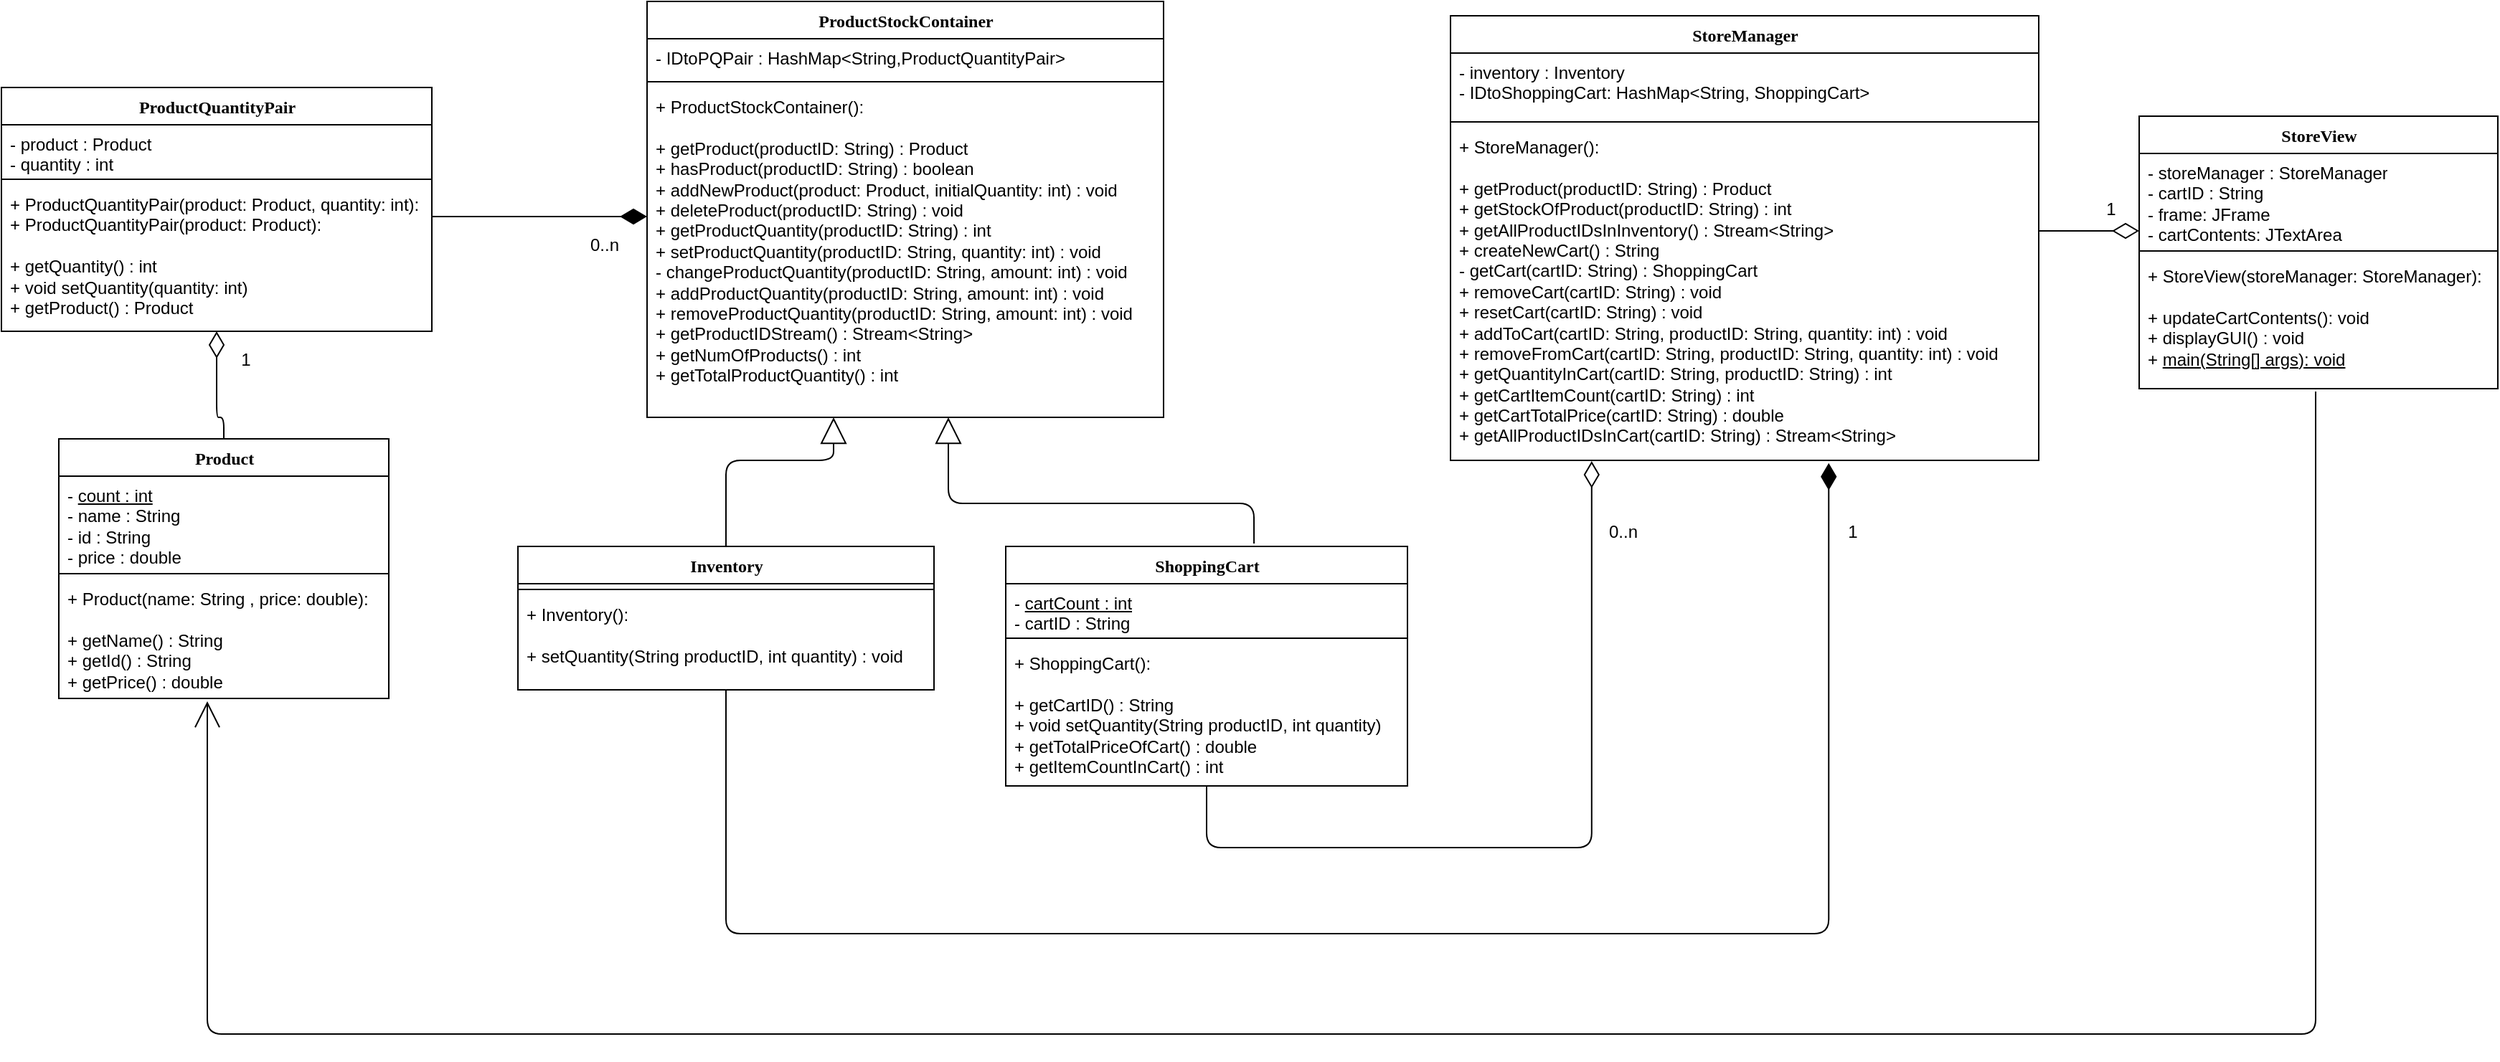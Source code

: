 <mxfile version="14.5.10" type="device"><diagram name="Page-1" id="9f46799a-70d6-7492-0946-bef42562c5a5"><mxGraphModel dx="1550" dy="875" grid="1" gridSize="10" guides="1" tooltips="1" connect="1" arrows="1" fold="1" page="1" pageScale="1" pageWidth="1100" pageHeight="850" background="#ffffff" math="0" shadow="0"><root><mxCell id="0"/><mxCell id="1" parent="0"/><mxCell id="78961159f06e98e8-17" value="ProductQuantityPair" style="swimlane;html=1;fontStyle=1;align=center;verticalAlign=top;childLayout=stackLayout;horizontal=1;startSize=26;horizontalStack=0;resizeParent=1;resizeLast=0;collapsible=1;marginBottom=0;swimlaneFillColor=#ffffff;rounded=0;shadow=0;comic=0;labelBackgroundColor=none;strokeWidth=1;fillColor=none;fontFamily=Verdana;fontSize=12" parent="1" vertex="1"><mxGeometry x="50" y="90" width="300" height="170" as="geometry"/></mxCell><mxCell id="78961159f06e98e8-21" value="- product : Product&lt;br&gt;- quantity : int" style="text;html=1;strokeColor=none;fillColor=none;align=left;verticalAlign=top;spacingLeft=4;spacingRight=4;whiteSpace=wrap;overflow=hidden;rotatable=0;points=[[0,0.5],[1,0.5]];portConstraint=eastwest;" parent="78961159f06e98e8-17" vertex="1"><mxGeometry y="26" width="300" height="34" as="geometry"/></mxCell><mxCell id="78961159f06e98e8-19" value="" style="line;html=1;strokeWidth=1;fillColor=none;align=left;verticalAlign=middle;spacingTop=-1;spacingLeft=3;spacingRight=3;rotatable=0;labelPosition=right;points=[];portConstraint=eastwest;" parent="78961159f06e98e8-17" vertex="1"><mxGeometry y="60" width="300" height="8" as="geometry"/></mxCell><mxCell id="78961159f06e98e8-20" value="+ ProductQuantityPair(product: Product, quantity: int):&lt;br&gt;&lt;div&gt;+ ProductQuantityPair(product: Product):&lt;/div&gt;&lt;div&gt;&lt;br&gt;&lt;/div&gt;+ getQuantity() : int&lt;br&gt;+ void setQuantity(quantity: int)&lt;br&gt;+ getProduct() : Product" style="text;html=1;strokeColor=none;fillColor=none;align=left;verticalAlign=top;spacingLeft=4;spacingRight=4;whiteSpace=wrap;overflow=hidden;rotatable=0;points=[[0,0.5],[1,0.5]];portConstraint=eastwest;" parent="78961159f06e98e8-17" vertex="1"><mxGeometry y="68" width="300" height="92" as="geometry"/></mxCell><mxCell id="78961159f06e98e8-30" value="StoreManager" style="swimlane;html=1;fontStyle=1;align=center;verticalAlign=top;childLayout=stackLayout;horizontal=1;startSize=26;horizontalStack=0;resizeParent=1;resizeLast=0;collapsible=1;marginBottom=0;swimlaneFillColor=#ffffff;rounded=0;shadow=0;comic=0;labelBackgroundColor=none;strokeWidth=1;fillColor=none;fontFamily=Verdana;fontSize=12" parent="1" vertex="1"><mxGeometry x="1060" y="40" width="410" height="310" as="geometry"/></mxCell><mxCell id="78961159f06e98e8-31" value="-  inventory : Inventory&lt;br&gt;- IDtoShoppingCart: HashMap&amp;lt;String, ShoppingCart&amp;gt;" style="text;html=1;strokeColor=none;fillColor=none;align=left;verticalAlign=top;spacingLeft=4;spacingRight=4;whiteSpace=wrap;overflow=hidden;rotatable=0;points=[[0,0.5],[1,0.5]];portConstraint=eastwest;" parent="78961159f06e98e8-30" vertex="1"><mxGeometry y="26" width="410" height="44" as="geometry"/></mxCell><mxCell id="78961159f06e98e8-38" value="" style="line;html=1;strokeWidth=1;fillColor=none;align=left;verticalAlign=middle;spacingTop=-1;spacingLeft=3;spacingRight=3;rotatable=0;labelPosition=right;points=[];portConstraint=eastwest;" parent="78961159f06e98e8-30" vertex="1"><mxGeometry y="70" width="410" height="8" as="geometry"/></mxCell><mxCell id="78961159f06e98e8-39" value="&lt;div&gt;+ StoreManager():&lt;/div&gt;&lt;div&gt;&lt;br&gt;&lt;/div&gt;+ getProduct(productID: String) : Product&lt;br&gt;+ getStockOfProduct(productID: String) : int&lt;br&gt;+ getAllProductIDsInInventory() : Stream&amp;lt;String&amp;gt;&lt;br&gt;+ createNewCart() : String&lt;br&gt;- getCart(cartID: String) : ShoppingCart&lt;br&gt;+ removeCart(cartID: String) : void&lt;br&gt;+ resetCart(cartID: String) : void&lt;br&gt;+ addToCart(cartID: String, productID: String, quantity: int) : void&lt;br&gt;+ removeFromCart(cartID: String, productID: String, quantity: int) : void&lt;br&gt;+ getQuantityInCart(cartID: String, productID: String) : int&lt;br&gt;+ getCartItemCount(cartID: String) : int&lt;br&gt;+ getCartTotalPrice(cartID: String) : double&lt;br&gt;+ getAllProductIDsInCart(cartID: String) : Stream&amp;lt;String&amp;gt;" style="text;html=1;strokeColor=none;fillColor=none;align=left;verticalAlign=top;spacingLeft=4;spacingRight=4;whiteSpace=wrap;overflow=hidden;rotatable=0;points=[[0,0.5],[1,0.5]];portConstraint=eastwest;" parent="78961159f06e98e8-30" vertex="1"><mxGeometry y="78" width="410" height="232" as="geometry"/></mxCell><mxCell id="78961159f06e98e8-43" value="StoreView" style="swimlane;html=1;fontStyle=1;align=center;verticalAlign=top;childLayout=stackLayout;horizontal=1;startSize=26;horizontalStack=0;resizeParent=1;resizeLast=0;collapsible=1;marginBottom=0;swimlaneFillColor=#ffffff;rounded=0;shadow=0;comic=0;labelBackgroundColor=none;strokeWidth=1;fillColor=none;fontFamily=Verdana;fontSize=12" parent="1" vertex="1"><mxGeometry x="1540" y="110" width="250" height="190" as="geometry"/></mxCell><mxCell id="78961159f06e98e8-44" value="- storeManager : StoreManager&lt;br&gt;&lt;div&gt;- cartID : String&lt;/div&gt;&lt;div&gt;- frame: JFrame&lt;/div&gt;&lt;div&gt;- cartContents: JTextArea&lt;/div&gt;&lt;div&gt;&lt;br&gt;&lt;/div&gt;" style="text;html=1;strokeColor=none;fillColor=none;align=left;verticalAlign=top;spacingLeft=4;spacingRight=4;whiteSpace=wrap;overflow=hidden;rotatable=0;points=[[0,0.5],[1,0.5]];portConstraint=eastwest;" parent="78961159f06e98e8-43" vertex="1"><mxGeometry y="26" width="250" height="64" as="geometry"/></mxCell><mxCell id="78961159f06e98e8-51" value="" style="line;html=1;strokeWidth=1;fillColor=none;align=left;verticalAlign=middle;spacingTop=-1;spacingLeft=3;spacingRight=3;rotatable=0;labelPosition=right;points=[];portConstraint=eastwest;" parent="78961159f06e98e8-43" vertex="1"><mxGeometry y="90" width="250" height="8" as="geometry"/></mxCell><mxCell id="78961159f06e98e8-52" value="&lt;div&gt;+ StoreView(storeManager: StoreManager):&lt;/div&gt;&lt;div&gt;&lt;br&gt;&lt;/div&gt;&lt;div&gt;+ updateCartContents(): void&lt;/div&gt;&lt;div&gt;+ displayGUI() : void&lt;/div&gt;+ &lt;u&gt;main(String[] args): void&lt;/u&gt;" style="text;html=1;strokeColor=none;fillColor=none;align=left;verticalAlign=top;spacingLeft=4;spacingRight=4;whiteSpace=wrap;overflow=hidden;rotatable=0;points=[[0,0.5],[1,0.5]];portConstraint=eastwest;" parent="78961159f06e98e8-43" vertex="1"><mxGeometry y="98" width="250" height="92" as="geometry"/></mxCell><mxCell id="78961159f06e98e8-56" value="Inventory" style="swimlane;html=1;fontStyle=1;align=center;verticalAlign=top;childLayout=stackLayout;horizontal=1;startSize=26;horizontalStack=0;resizeParent=1;resizeLast=0;collapsible=1;marginBottom=0;swimlaneFillColor=#ffffff;rounded=0;shadow=0;comic=0;labelBackgroundColor=none;strokeWidth=1;fillColor=none;fontFamily=Verdana;fontSize=12" parent="1" vertex="1"><mxGeometry x="410" y="410" width="290" height="100" as="geometry"/></mxCell><mxCell id="78961159f06e98e8-64" value="" style="line;html=1;strokeWidth=1;fillColor=none;align=left;verticalAlign=middle;spacingTop=-1;spacingLeft=3;spacingRight=3;rotatable=0;labelPosition=right;points=[];portConstraint=eastwest;" parent="78961159f06e98e8-56" vertex="1"><mxGeometry y="26" width="290" height="8" as="geometry"/></mxCell><mxCell id="78961159f06e98e8-65" value="&lt;div&gt;+ Inventory():&lt;/div&gt;&lt;div&gt;&lt;br&gt;&lt;/div&gt;+ setQuantity(String productID, int quantity) : void" style="text;html=1;strokeColor=none;fillColor=none;align=left;verticalAlign=top;spacingLeft=4;spacingRight=4;whiteSpace=wrap;overflow=hidden;rotatable=0;points=[[0,0.5],[1,0.5]];portConstraint=eastwest;" parent="78961159f06e98e8-56" vertex="1"><mxGeometry y="34" width="290" height="66" as="geometry"/></mxCell><mxCell id="78961159f06e98e8-69" value="ProductStockContainer" style="swimlane;html=1;fontStyle=1;align=center;verticalAlign=top;childLayout=stackLayout;horizontal=1;startSize=26;horizontalStack=0;resizeParent=1;resizeLast=0;collapsible=1;marginBottom=0;swimlaneFillColor=#ffffff;rounded=0;shadow=0;comic=0;labelBackgroundColor=none;strokeWidth=1;fillColor=none;fontFamily=Verdana;fontSize=12" parent="1" vertex="1"><mxGeometry x="500" y="30" width="360" height="290" as="geometry"/></mxCell><mxCell id="78961159f06e98e8-70" value="- IDtoPQPair : HashMap&amp;lt;String,ProductQuantityPair&amp;gt; " style="text;html=1;strokeColor=none;fillColor=none;align=left;verticalAlign=top;spacingLeft=4;spacingRight=4;whiteSpace=wrap;overflow=hidden;rotatable=0;points=[[0,0.5],[1,0.5]];portConstraint=eastwest;" parent="78961159f06e98e8-69" vertex="1"><mxGeometry y="26" width="360" height="26" as="geometry"/></mxCell><mxCell id="78961159f06e98e8-77" value="" style="line;html=1;strokeWidth=1;fillColor=none;align=left;verticalAlign=middle;spacingTop=-1;spacingLeft=3;spacingRight=3;rotatable=0;labelPosition=right;points=[];portConstraint=eastwest;" parent="78961159f06e98e8-69" vertex="1"><mxGeometry y="52" width="360" height="8" as="geometry"/></mxCell><mxCell id="78961159f06e98e8-78" value="&lt;div&gt;+ ProductStockContainer():&lt;/div&gt;&lt;div&gt;&lt;br&gt;&lt;/div&gt;+ getProduct(productID: String) : Product&lt;br&gt;+ hasProduct(productID: String) : boolean&lt;br&gt;+ addNewProduct(product: Product, initialQuantity: int) : void&lt;br&gt;+ deleteProduct(productID: String) : void&lt;br&gt;+ getProductQuantity(productID: String) : int&lt;br&gt;+ setProductQuantity(productID: String, quantity: int) : void&lt;br&gt;- changeProductQuantity(productID: String, amount: int) : void&lt;br&gt;+ addProductQuantity(productID: String, amount: int) : void&lt;br&gt;+ removeProductQuantity(productID: String, amount: int) : void&lt;br&gt;+ getProductIDStream() : Stream&amp;lt;String&amp;gt;&lt;br&gt;+ getNumOfProducts() : int&lt;br&gt;+ getTotalProductQuantity() : int" style="text;html=1;strokeColor=none;fillColor=none;align=left;verticalAlign=top;spacingLeft=4;spacingRight=4;whiteSpace=wrap;overflow=hidden;rotatable=0;points=[[0,0.5],[1,0.5]];portConstraint=eastwest;" parent="78961159f06e98e8-69" vertex="1"><mxGeometry y="60" width="360" height="210" as="geometry"/></mxCell><mxCell id="78961159f06e98e8-108" value="ShoppingCart" style="swimlane;html=1;fontStyle=1;align=center;verticalAlign=top;childLayout=stackLayout;horizontal=1;startSize=26;horizontalStack=0;resizeParent=1;resizeLast=0;collapsible=1;marginBottom=0;swimlaneFillColor=#ffffff;rounded=0;shadow=0;comic=0;labelBackgroundColor=none;strokeWidth=1;fillColor=none;fontFamily=Verdana;fontSize=12" parent="1" vertex="1"><mxGeometry x="750" y="410" width="280" height="167" as="geometry"/></mxCell><mxCell id="78961159f06e98e8-109" value="- &lt;u&gt; cartCount : int&lt;/u&gt;&lt;br&gt;- cartID : String" style="text;html=1;strokeColor=none;fillColor=none;align=left;verticalAlign=top;spacingLeft=4;spacingRight=4;whiteSpace=wrap;overflow=hidden;rotatable=0;points=[[0,0.5],[1,0.5]];portConstraint=eastwest;" parent="78961159f06e98e8-108" vertex="1"><mxGeometry y="26" width="280" height="34" as="geometry"/></mxCell><mxCell id="78961159f06e98e8-116" value="" style="line;html=1;strokeWidth=1;fillColor=none;align=left;verticalAlign=middle;spacingTop=-1;spacingLeft=3;spacingRight=3;rotatable=0;labelPosition=right;points=[];portConstraint=eastwest;" parent="78961159f06e98e8-108" vertex="1"><mxGeometry y="60" width="280" height="8" as="geometry"/></mxCell><mxCell id="78961159f06e98e8-117" value="&lt;div&gt;+ ShoppingCart():&lt;/div&gt;&lt;div&gt;&lt;br&gt;&lt;/div&gt;+ getCartID() : String&lt;br&gt;+ void setQuantity(String productID, int quantity)&lt;br&gt;+ getTotalPriceOfCart() : double&lt;br&gt;+ getItemCountInCart() : int" style="text;html=1;strokeColor=none;fillColor=none;align=left;verticalAlign=top;spacingLeft=4;spacingRight=4;whiteSpace=wrap;overflow=hidden;rotatable=0;points=[[0,0.5],[1,0.5]];portConstraint=eastwest;" parent="78961159f06e98e8-108" vertex="1"><mxGeometry y="68" width="280" height="92" as="geometry"/></mxCell><mxCell id="78961159f06e98e8-121" style="edgeStyle=elbowEdgeStyle;html=1;labelBackgroundColor=none;startFill=0;startSize=8;endArrow=diamondThin;endFill=1;endSize=16;fontFamily=Verdana;fontSize=12;elbow=vertical;strokeWidth=1;" parent="1" edge="1"><mxGeometry relative="1" as="geometry"><mxPoint x="350" y="180" as="sourcePoint"/><mxPoint x="500" y="180" as="targetPoint"/><Array as="points"><mxPoint x="370" y="180"/><mxPoint x="430" y="210"/></Array></mxGeometry></mxCell><mxCell id="7IajZ3gCfzXHUHFX85b0-2" style="edgeStyle=orthogonalEdgeStyle;html=1;labelBackgroundColor=none;startFill=0;startSize=8;endArrow=block;endFill=0;endSize=16;fontFamily=Verdana;fontSize=12;exitX=0.618;exitY=-0.012;exitDx=0;exitDy=0;exitPerimeter=0;" parent="1" source="78961159f06e98e8-108" edge="1"><mxGeometry relative="1" as="geometry"><Array as="points"><mxPoint x="923" y="380"/><mxPoint x="710" y="380"/></Array><mxPoint x="1390" y="440" as="sourcePoint"/><mxPoint x="710" y="320" as="targetPoint"/></mxGeometry></mxCell><mxCell id="7IajZ3gCfzXHUHFX85b0-3" style="edgeStyle=orthogonalEdgeStyle;html=1;labelBackgroundColor=none;startFill=0;startSize=8;endArrow=block;endFill=0;endSize=16;fontFamily=Verdana;fontSize=12;exitX=0.5;exitY=0;exitDx=0;exitDy=0;" parent="1" source="78961159f06e98e8-56" edge="1"><mxGeometry relative="1" as="geometry"><Array as="points"><mxPoint x="555" y="350"/><mxPoint x="630" y="350"/></Array><mxPoint x="943.04" y="377.996" as="sourcePoint"/><mxPoint x="630" y="320" as="targetPoint"/></mxGeometry></mxCell><mxCell id="7IajZ3gCfzXHUHFX85b0-4" value="Product" style="swimlane;html=1;fontStyle=1;align=center;verticalAlign=top;childLayout=stackLayout;horizontal=1;startSize=26;horizontalStack=0;resizeParent=1;resizeLast=0;collapsible=1;marginBottom=0;swimlaneFillColor=#ffffff;rounded=0;shadow=0;comic=0;labelBackgroundColor=none;strokeWidth=1;fillColor=none;fontFamily=Verdana;fontSize=12" parent="1" vertex="1"><mxGeometry x="90" y="335" width="230" height="181" as="geometry"/></mxCell><mxCell id="7IajZ3gCfzXHUHFX85b0-5" value="- &lt;u&gt; count : int&lt;/u&gt;&lt;br&gt;- name : String&lt;br&gt;- id : String&lt;br&gt;- price : double" style="text;html=1;strokeColor=none;fillColor=none;align=left;verticalAlign=top;spacingLeft=4;spacingRight=4;whiteSpace=wrap;overflow=hidden;rotatable=0;points=[[0,0.5],[1,0.5]];portConstraint=eastwest;" parent="7IajZ3gCfzXHUHFX85b0-4" vertex="1"><mxGeometry y="26" width="230" height="64" as="geometry"/></mxCell><mxCell id="7IajZ3gCfzXHUHFX85b0-6" value="" style="line;html=1;strokeWidth=1;fillColor=none;align=left;verticalAlign=middle;spacingTop=-1;spacingLeft=3;spacingRight=3;rotatable=0;labelPosition=right;points=[];portConstraint=eastwest;" parent="7IajZ3gCfzXHUHFX85b0-4" vertex="1"><mxGeometry y="90" width="230" height="8" as="geometry"/></mxCell><mxCell id="7IajZ3gCfzXHUHFX85b0-7" value="+ Product(name: String , price: double):&lt;br&gt;&lt;div&gt;&lt;br&gt;&lt;/div&gt;&lt;div&gt;+ getName() : String&lt;/div&gt;+ getId() : String&lt;br&gt;+ getPrice() : double" style="text;html=1;strokeColor=none;fillColor=none;align=left;verticalAlign=top;spacingLeft=4;spacingRight=4;whiteSpace=wrap;overflow=hidden;rotatable=0;points=[[0,0.5],[1,0.5]];portConstraint=eastwest;" parent="7IajZ3gCfzXHUHFX85b0-4" vertex="1"><mxGeometry y="98" width="230" height="82" as="geometry"/></mxCell><mxCell id="7IajZ3gCfzXHUHFX85b0-8" style="edgeStyle=elbowEdgeStyle;html=1;labelBackgroundColor=none;startFill=0;startSize=8;endArrow=diamondThin;endFill=0;endSize=16;fontFamily=Verdana;fontSize=12;elbow=vertical;strokeWidth=1;exitX=0.5;exitY=0;exitDx=0;exitDy=0;entryX=0.5;entryY=1;entryDx=0;entryDy=0;" parent="1" source="7IajZ3gCfzXHUHFX85b0-4" target="78961159f06e98e8-17" edge="1"><mxGeometry relative="1" as="geometry"><mxPoint x="150" y="320.0" as="sourcePoint"/><mxPoint x="190" y="260" as="targetPoint"/><Array as="points"><mxPoint x="170" y="320"/><mxPoint x="230" y="350"/></Array></mxGeometry></mxCell><mxCell id="7IajZ3gCfzXHUHFX85b0-9" style="edgeStyle=elbowEdgeStyle;html=1;labelBackgroundColor=none;startFill=0;startSize=8;endArrow=diamondThin;endFill=1;endSize=16;fontFamily=Verdana;fontSize=12;elbow=vertical;strokeWidth=1;entryX=0.643;entryY=1.008;entryDx=0;entryDy=0;entryPerimeter=0;" parent="1" source="78961159f06e98e8-65" target="78961159f06e98e8-39" edge="1"><mxGeometry relative="1" as="geometry"><mxPoint x="555" y="500" as="sourcePoint"/><mxPoint x="690" y="620.0" as="targetPoint"/><Array as="points"><mxPoint x="1229" y="680"/><mxPoint x="1229" y="680"/><mxPoint x="880" y="680"/><mxPoint x="620" y="650"/></Array></mxGeometry></mxCell><mxCell id="7IajZ3gCfzXHUHFX85b0-10" style="edgeStyle=elbowEdgeStyle;html=1;labelBackgroundColor=none;startFill=0;startSize=8;endArrow=diamondThin;endFill=0;endSize=16;fontFamily=Verdana;fontSize=12;elbow=vertical;strokeWidth=1;exitX=0.5;exitY=1;exitDx=0;exitDy=0;entryX=0.24;entryY=1.002;entryDx=0;entryDy=0;entryPerimeter=0;" parent="1" source="78961159f06e98e8-108" target="78961159f06e98e8-39" edge="1"><mxGeometry relative="1" as="geometry"><mxPoint x="880" y="580" as="sourcePoint"/><mxPoint x="1230" y="320" as="targetPoint"/><Array as="points"><mxPoint x="920" y="620"/><mxPoint x="980" y="650"/></Array></mxGeometry></mxCell><mxCell id="7IajZ3gCfzXHUHFX85b0-11" style="edgeStyle=elbowEdgeStyle;html=1;labelBackgroundColor=none;startFill=0;startSize=8;endArrow=diamondThin;endFill=0;endSize=16;fontFamily=Verdana;fontSize=12;elbow=vertical;strokeWidth=1;" parent="1" edge="1"><mxGeometry relative="1" as="geometry"><mxPoint x="1470" y="190" as="sourcePoint"/><mxPoint x="1540" y="190" as="targetPoint"/><Array as="points"><mxPoint x="1500" y="190"/><mxPoint x="1500" y="209"/><mxPoint x="1510" y="204"/><mxPoint x="1580" y="210"/></Array></mxGeometry></mxCell><mxCell id="al9aI9a1NTaWGX1nzRhj-2" value="&lt;div&gt;1&lt;/div&gt;" style="text;html=1;align=center;verticalAlign=middle;resizable=0;points=[];autosize=1;" parent="1" vertex="1"><mxGeometry x="1330" y="390" width="20" height="20" as="geometry"/></mxCell><mxCell id="al9aI9a1NTaWGX1nzRhj-3" value="0..n" style="text;html=1;align=center;verticalAlign=middle;resizable=0;points=[];autosize=1;" parent="1" vertex="1"><mxGeometry x="1160" y="390" width="40" height="20" as="geometry"/></mxCell><mxCell id="al9aI9a1NTaWGX1nzRhj-4" value="&lt;div&gt;0..n&lt;/div&gt;" style="text;html=1;align=center;verticalAlign=middle;resizable=0;points=[];autosize=1;" parent="1" vertex="1"><mxGeometry x="450" y="190" width="40" height="20" as="geometry"/></mxCell><mxCell id="al9aI9a1NTaWGX1nzRhj-5" value="&lt;div&gt;1&lt;/div&gt;" style="text;html=1;align=center;verticalAlign=middle;resizable=0;points=[];autosize=1;" parent="1" vertex="1"><mxGeometry x="210" y="270" width="20" height="20" as="geometry"/></mxCell><mxCell id="al9aI9a1NTaWGX1nzRhj-6" value="1" style="text;html=1;align=center;verticalAlign=middle;resizable=0;points=[];autosize=1;" parent="1" vertex="1"><mxGeometry x="1510" y="165" width="20" height="20" as="geometry"/></mxCell><mxCell id="al9aI9a1NTaWGX1nzRhj-9" style="edgeStyle=elbowEdgeStyle;html=1;labelBackgroundColor=none;startFill=0;startSize=8;endArrow=open;endFill=0;endSize=16;fontFamily=Verdana;fontSize=12;elbow=vertical;strokeWidth=1;entryX=0.45;entryY=1.037;entryDx=0;entryDy=0;entryPerimeter=0;exitX=0.492;exitY=1.022;exitDx=0;exitDy=0;exitPerimeter=0;" parent="1" source="78961159f06e98e8-52" target="7IajZ3gCfzXHUHFX85b0-7" edge="1"><mxGeometry relative="1" as="geometry"><mxPoint x="565" y="520" as="sourcePoint"/><mxPoint x="1333.63" y="392.096" as="targetPoint"/><Array as="points"><mxPoint x="890" y="750"/><mxPoint x="1239" y="690"/><mxPoint x="890" y="690"/><mxPoint x="630" y="660"/></Array></mxGeometry></mxCell></root></mxGraphModel></diagram></mxfile>